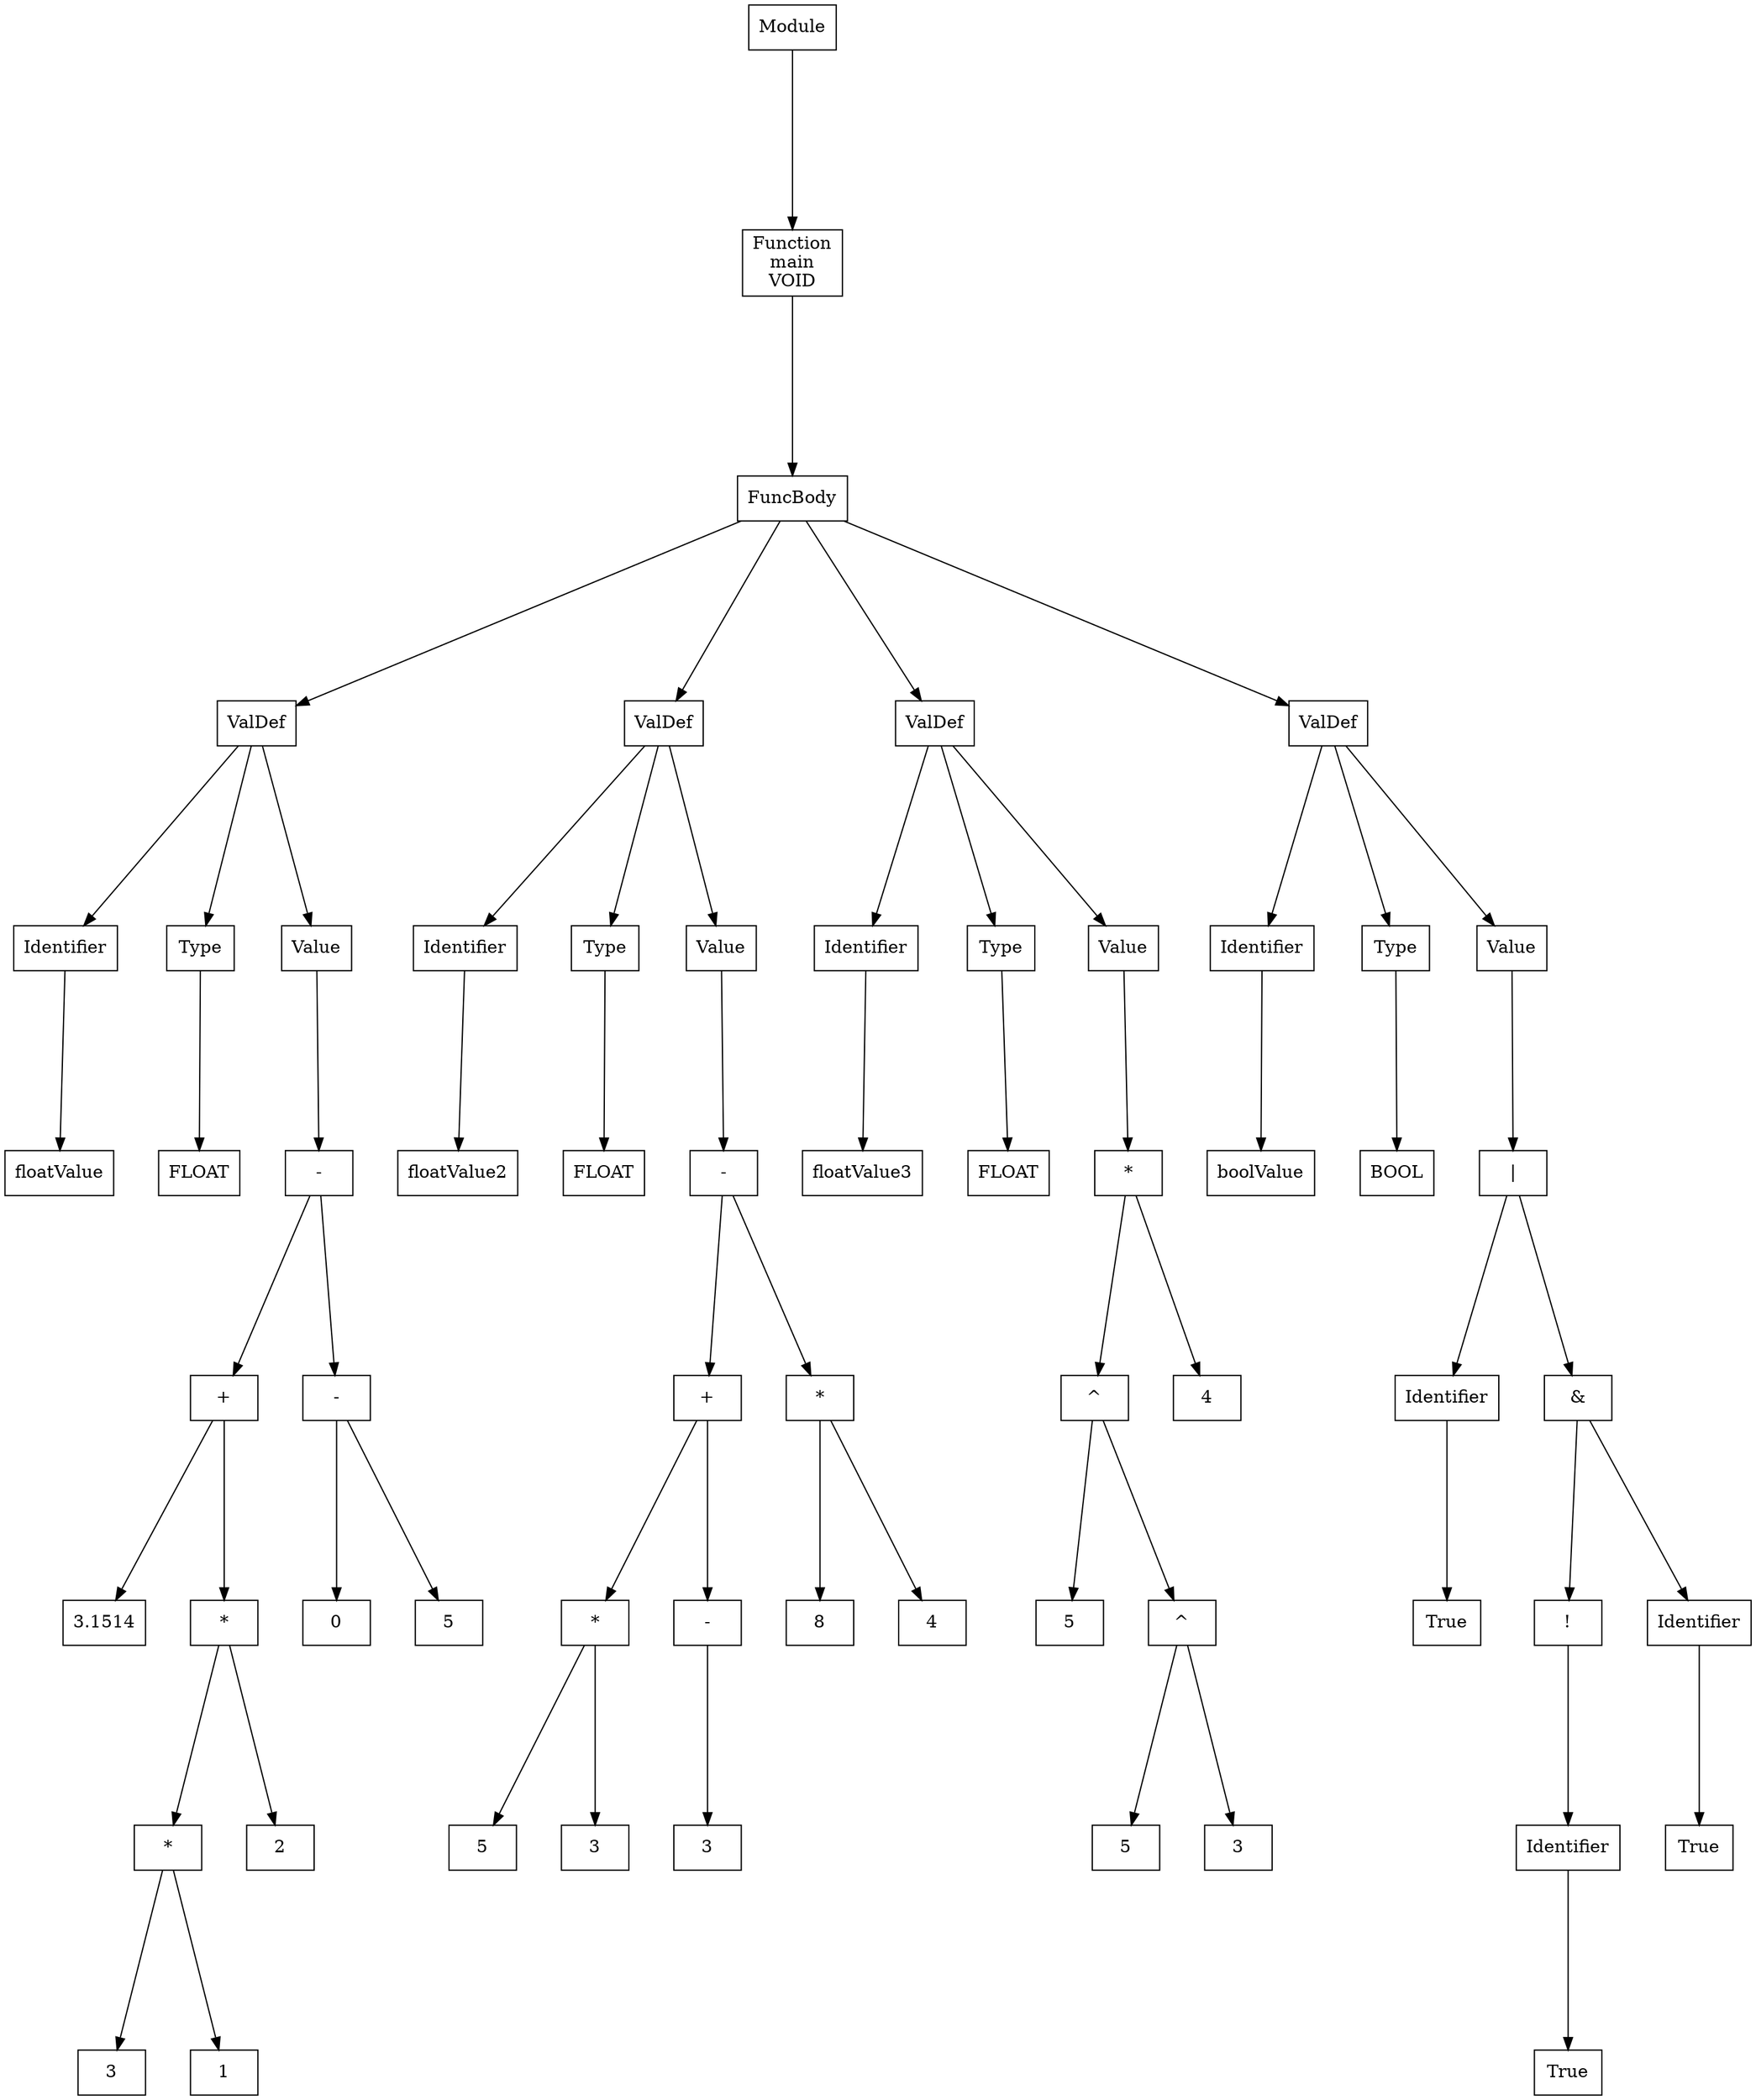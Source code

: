 digraph {
node [shape=box];
graph [ordering="out", overlap = false, nodesep="0.5", ranksep="2"];
node0 [label="Module"];
node1 [label="Function\nmain\nVOID"];
node2 [label="FuncBody"];
node3 [label="ValDef"];
node4 [label="Identifier"];
node5 [label="floatValue"];
node6 [label="Type"];
node7 [label="FLOAT"];
node8 [label="Value"];
node9 [label="-"];
node10 [label="+"];
node11 [label="3.1514"];
node12 [label="*"];
node13 [label="*"];
node14 [label="3"];
node15 [label="1"];
node16 [label="2"];
node17 [label="-"];
node18 [label="0"];
node19 [label="5"];
node20 [label="ValDef"];
node21 [label="Identifier"];
node22 [label="floatValue2"];
node23 [label="Type"];
node24 [label="FLOAT"];
node25 [label="Value"];
node26 [label="-"];
node27 [label="+"];
node28 [label="*"];
node29 [label="5"];
node30 [label="3"];
node31 [label="-"];
node32 [label="3"];
node33 [label="*"];
node34 [label="8"];
node35 [label="4"];
node36 [label="ValDef"];
node37 [label="Identifier"];
node38 [label="floatValue3"];
node39 [label="Type"];
node40 [label="FLOAT"];
node41 [label="Value"];
node42 [label="*"];
node43 [label="^"];
node44 [label="5"];
node45 [label="^"];
node46 [label="5"];
node47 [label="3"];
node48 [label="4"];
node49 [label="ValDef"];
node50 [label="Identifier"];
node51 [label="boolValue"];
node52 [label="Type"];
node53 [label="BOOL"];
node54 [label="Value"];
node55 [label="|"];
node56 [label="Identifier"];
node57 [label="True"];
node58 [label="&"];
node59 [label="!"];
node60 [label="Identifier"];
node61 [label="True"];
node62 [label="Identifier"];
node63 [label="True"];
node1 -> node2;
node4 -> node5;
node3 -> node4;
node6 -> node7;
node3 -> node6;
node13 -> node14;
node13 -> node15;
node12 -> node13;
node12 -> node16;
node10 -> node11;
node10 -> node12;
node17 -> node18;
node17 -> node19;
node9 -> node10;
node9 -> node17;
node3 -> node8;
node8 -> node9;
node2 -> node3;
node21 -> node22;
node20 -> node21;
node23 -> node24;
node20 -> node23;
node28 -> node29;
node28 -> node30;
node31 -> node32;
node27 -> node28;
node27 -> node31;
node33 -> node34;
node33 -> node35;
node26 -> node27;
node26 -> node33;
node20 -> node25;
node25 -> node26;
node2 -> node20;
node37 -> node38;
node36 -> node37;
node39 -> node40;
node36 -> node39;
node45 -> node46;
node45 -> node47;
node43 -> node44;
node43 -> node45;
node42 -> node43;
node42 -> node48;
node36 -> node41;
node41 -> node42;
node2 -> node36;
node50 -> node51;
node49 -> node50;
node52 -> node53;
node49 -> node52;
node56 -> node57;
node60 -> node61;
node59 -> node60;
node62 -> node63;
node58 -> node59;
node58 -> node62;
node55 -> node56;
node55 -> node58;
node49 -> node54;
node54 -> node55;
node2 -> node49;
node0 -> node1;
}
